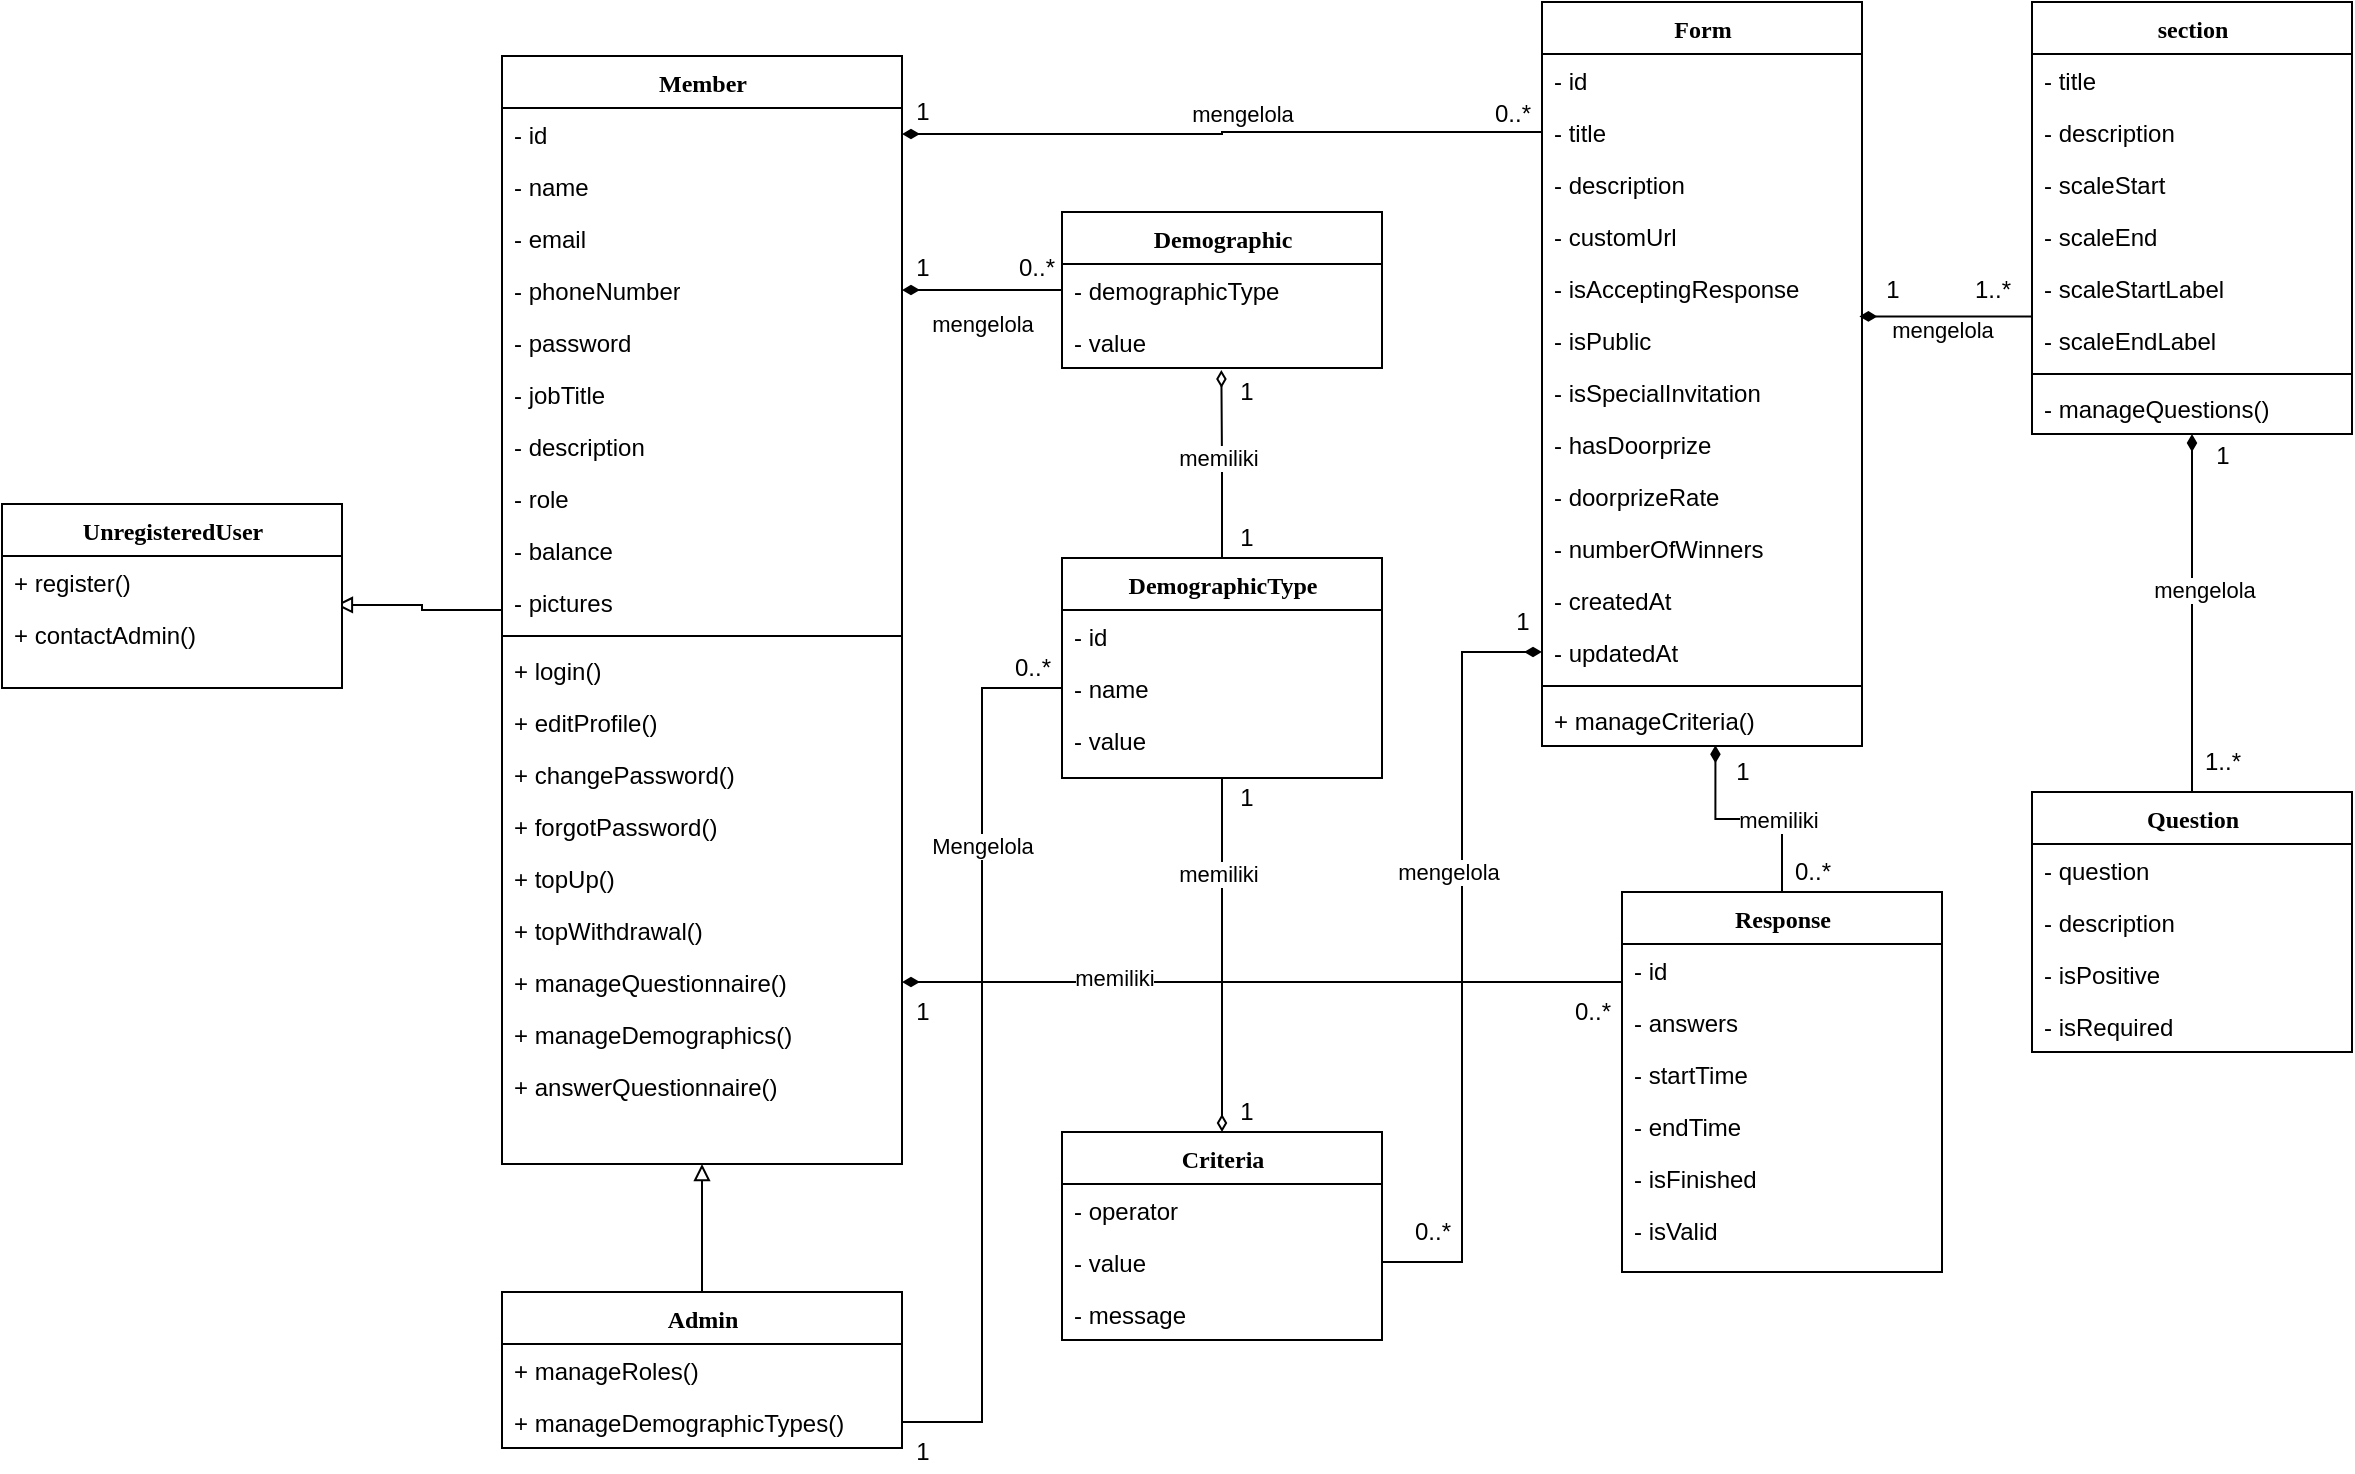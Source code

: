 <mxfile version="18.0.7" type="device"><diagram name="Page-1" id="9f46799a-70d6-7492-0946-bef42562c5a5"><mxGraphModel dx="1597" dy="842" grid="1" gridSize="10" guides="1" tooltips="1" connect="1" arrows="1" fold="1" page="1" pageScale="1" pageWidth="1100" pageHeight="850" background="none" math="0" shadow="0"><root><mxCell id="0"/><mxCell id="1" parent="0"/><mxCell id="FlgLJlY-ruqx4AWLyW_a-57" style="edgeStyle=orthogonalEdgeStyle;rounded=0;orthogonalLoop=1;jettySize=auto;html=1;entryX=0.982;entryY=-0.058;entryDx=0;entryDy=0;entryPerimeter=0;endArrow=block;endFill=0;" edge="1" parent="1" source="78961159f06e98e8-30" target="xIRFD48wpzMM45E4SxRX-60"><mxGeometry relative="1" as="geometry"/></mxCell><mxCell id="78961159f06e98e8-30" value="Member" style="swimlane;html=1;fontStyle=1;align=center;verticalAlign=top;childLayout=stackLayout;horizontal=1;startSize=26;horizontalStack=0;resizeParent=1;resizeLast=0;collapsible=1;marginBottom=0;swimlaneFillColor=#ffffff;rounded=0;shadow=0;comic=0;labelBackgroundColor=none;strokeWidth=1;fillColor=none;fontFamily=Verdana;fontSize=12" parent="1" vertex="1"><mxGeometry x="440" y="72" width="200" height="554" as="geometry"/></mxCell><mxCell id="78961159f06e98e8-31" value="- id" style="text;html=1;strokeColor=none;fillColor=none;align=left;verticalAlign=top;spacingLeft=4;spacingRight=4;whiteSpace=wrap;overflow=hidden;rotatable=0;points=[[0,0.5],[1,0.5]];portConstraint=eastwest;" parent="78961159f06e98e8-30" vertex="1"><mxGeometry y="26" width="200" height="26" as="geometry"/></mxCell><mxCell id="78961159f06e98e8-32" value="- name" style="text;html=1;strokeColor=none;fillColor=none;align=left;verticalAlign=top;spacingLeft=4;spacingRight=4;whiteSpace=wrap;overflow=hidden;rotatable=0;points=[[0,0.5],[1,0.5]];portConstraint=eastwest;" parent="78961159f06e98e8-30" vertex="1"><mxGeometry y="52" width="200" height="26" as="geometry"/></mxCell><mxCell id="78961159f06e98e8-33" value="- email" style="text;html=1;strokeColor=none;fillColor=none;align=left;verticalAlign=top;spacingLeft=4;spacingRight=4;whiteSpace=wrap;overflow=hidden;rotatable=0;points=[[0,0.5],[1,0.5]];portConstraint=eastwest;" parent="78961159f06e98e8-30" vertex="1"><mxGeometry y="78" width="200" height="26" as="geometry"/></mxCell><mxCell id="78961159f06e98e8-34" value="- phoneNumber" style="text;html=1;strokeColor=none;fillColor=none;align=left;verticalAlign=top;spacingLeft=4;spacingRight=4;whiteSpace=wrap;overflow=hidden;rotatable=0;points=[[0,0.5],[1,0.5]];portConstraint=eastwest;" parent="78961159f06e98e8-30" vertex="1"><mxGeometry y="104" width="200" height="26" as="geometry"/></mxCell><mxCell id="78961159f06e98e8-36" value="- password" style="text;html=1;strokeColor=none;fillColor=none;align=left;verticalAlign=top;spacingLeft=4;spacingRight=4;whiteSpace=wrap;overflow=hidden;rotatable=0;points=[[0,0.5],[1,0.5]];portConstraint=eastwest;" parent="78961159f06e98e8-30" vertex="1"><mxGeometry y="130" width="200" height="26" as="geometry"/></mxCell><mxCell id="DVW9rhjhDF8iY2z9avvk-1" value="- jobTitle" style="text;html=1;strokeColor=none;fillColor=none;align=left;verticalAlign=top;spacingLeft=4;spacingRight=4;whiteSpace=wrap;overflow=hidden;rotatable=0;points=[[0,0.5],[1,0.5]];portConstraint=eastwest;" parent="78961159f06e98e8-30" vertex="1"><mxGeometry y="156" width="200" height="26" as="geometry"/></mxCell><mxCell id="DVW9rhjhDF8iY2z9avvk-2" value="- description" style="text;html=1;strokeColor=none;fillColor=none;align=left;verticalAlign=top;spacingLeft=4;spacingRight=4;whiteSpace=wrap;overflow=hidden;rotatable=0;points=[[0,0.5],[1,0.5]];portConstraint=eastwest;" parent="78961159f06e98e8-30" vertex="1"><mxGeometry y="182" width="200" height="26" as="geometry"/></mxCell><mxCell id="xIRFD48wpzMM45E4SxRX-1" value="- role" style="text;html=1;strokeColor=none;fillColor=none;align=left;verticalAlign=top;spacingLeft=4;spacingRight=4;whiteSpace=wrap;overflow=hidden;rotatable=0;points=[[0,0.5],[1,0.5]];portConstraint=eastwest;" parent="78961159f06e98e8-30" vertex="1"><mxGeometry y="208" width="200" height="26" as="geometry"/></mxCell><mxCell id="78961159f06e98e8-37" value="- balance" style="text;html=1;strokeColor=none;fillColor=none;align=left;verticalAlign=top;spacingLeft=4;spacingRight=4;whiteSpace=wrap;overflow=hidden;rotatable=0;points=[[0,0.5],[1,0.5]];portConstraint=eastwest;" parent="78961159f06e98e8-30" vertex="1"><mxGeometry y="234" width="200" height="26" as="geometry"/></mxCell><mxCell id="DVW9rhjhDF8iY2z9avvk-8" value="- pictures" style="text;html=1;strokeColor=none;fillColor=none;align=left;verticalAlign=top;spacingLeft=4;spacingRight=4;whiteSpace=wrap;overflow=hidden;rotatable=0;points=[[0,0.5],[1,0.5]];portConstraint=eastwest;" parent="78961159f06e98e8-30" vertex="1"><mxGeometry y="260" width="200" height="26" as="geometry"/></mxCell><mxCell id="78961159f06e98e8-38" value="" style="line;html=1;strokeWidth=1;fillColor=none;align=left;verticalAlign=middle;spacingTop=-1;spacingLeft=3;spacingRight=3;rotatable=0;labelPosition=right;points=[];portConstraint=eastwest;" parent="78961159f06e98e8-30" vertex="1"><mxGeometry y="286" width="200" height="8" as="geometry"/></mxCell><mxCell id="DVW9rhjhDF8iY2z9avvk-21" value="+ login()" style="text;html=1;strokeColor=none;fillColor=none;align=left;verticalAlign=top;spacingLeft=4;spacingRight=4;whiteSpace=wrap;overflow=hidden;rotatable=0;points=[[0,0.5],[1,0.5]];portConstraint=eastwest;" parent="78961159f06e98e8-30" vertex="1"><mxGeometry y="294" width="200" height="26" as="geometry"/></mxCell><mxCell id="xIRFD48wpzMM45E4SxRX-63" value="+ editProfile()" style="text;html=1;strokeColor=none;fillColor=none;align=left;verticalAlign=top;spacingLeft=4;spacingRight=4;whiteSpace=wrap;overflow=hidden;rotatable=0;points=[[0,0.5],[1,0.5]];portConstraint=eastwest;" parent="78961159f06e98e8-30" vertex="1"><mxGeometry y="320" width="200" height="26" as="geometry"/></mxCell><mxCell id="DVW9rhjhDF8iY2z9avvk-9" value="+ changePassword()" style="text;html=1;strokeColor=none;fillColor=none;align=left;verticalAlign=top;spacingLeft=4;spacingRight=4;whiteSpace=wrap;overflow=hidden;rotatable=0;points=[[0,0.5],[1,0.5]];portConstraint=eastwest;" parent="78961159f06e98e8-30" vertex="1"><mxGeometry y="346" width="200" height="26" as="geometry"/></mxCell><mxCell id="DVW9rhjhDF8iY2z9avvk-10" value="+ forgotPassword()" style="text;html=1;strokeColor=none;fillColor=none;align=left;verticalAlign=top;spacingLeft=4;spacingRight=4;whiteSpace=wrap;overflow=hidden;rotatable=0;points=[[0,0.5],[1,0.5]];portConstraint=eastwest;" parent="78961159f06e98e8-30" vertex="1"><mxGeometry y="372" width="200" height="26" as="geometry"/></mxCell><mxCell id="78961159f06e98e8-39" value="+ topUp()" style="text;html=1;strokeColor=none;fillColor=none;align=left;verticalAlign=top;spacingLeft=4;spacingRight=4;whiteSpace=wrap;overflow=hidden;rotatable=0;points=[[0,0.5],[1,0.5]];portConstraint=eastwest;" parent="78961159f06e98e8-30" vertex="1"><mxGeometry y="398" width="200" height="26" as="geometry"/></mxCell><mxCell id="FlgLJlY-ruqx4AWLyW_a-55" value="+ topWithdrawal()" style="text;html=1;strokeColor=none;fillColor=none;align=left;verticalAlign=top;spacingLeft=4;spacingRight=4;whiteSpace=wrap;overflow=hidden;rotatable=0;points=[[0,0.5],[1,0.5]];portConstraint=eastwest;" vertex="1" parent="78961159f06e98e8-30"><mxGeometry y="424" width="200" height="26" as="geometry"/></mxCell><mxCell id="78961159f06e98e8-40" value="+ manageQuestionnaire()" style="text;html=1;strokeColor=none;fillColor=none;align=left;verticalAlign=top;spacingLeft=4;spacingRight=4;whiteSpace=wrap;overflow=hidden;rotatable=0;points=[[0,0.5],[1,0.5]];portConstraint=eastwest;" parent="78961159f06e98e8-30" vertex="1"><mxGeometry y="450" width="200" height="26" as="geometry"/></mxCell><mxCell id="xIRFD48wpzMM45E4SxRX-64" value="+ manageDemographics()" style="text;html=1;strokeColor=none;fillColor=none;align=left;verticalAlign=top;spacingLeft=4;spacingRight=4;whiteSpace=wrap;overflow=hidden;rotatable=0;points=[[0,0.5],[1,0.5]];portConstraint=eastwest;" parent="78961159f06e98e8-30" vertex="1"><mxGeometry y="476" width="200" height="26" as="geometry"/></mxCell><mxCell id="FlgLJlY-ruqx4AWLyW_a-68" value="+ answerQuestionnaire()" style="text;html=1;strokeColor=none;fillColor=none;align=left;verticalAlign=top;spacingLeft=4;spacingRight=4;whiteSpace=wrap;overflow=hidden;rotatable=0;points=[[0,0.5],[1,0.5]];portConstraint=eastwest;" vertex="1" parent="78961159f06e98e8-30"><mxGeometry y="502" width="200" height="26" as="geometry"/></mxCell><mxCell id="78961159f06e98e8-43" value="Form" style="swimlane;html=1;fontStyle=1;align=center;verticalAlign=top;childLayout=stackLayout;horizontal=1;startSize=26;horizontalStack=0;resizeParent=1;resizeLast=0;collapsible=1;marginBottom=0;swimlaneFillColor=#ffffff;rounded=0;shadow=0;comic=0;labelBackgroundColor=none;strokeWidth=1;fillColor=none;fontFamily=Verdana;fontSize=12" parent="1" vertex="1"><mxGeometry x="960" y="45" width="160" height="372" as="geometry"/></mxCell><mxCell id="78961159f06e98e8-44" value="- id" style="text;html=1;strokeColor=none;fillColor=none;align=left;verticalAlign=top;spacingLeft=4;spacingRight=4;whiteSpace=wrap;overflow=hidden;rotatable=0;points=[[0,0.5],[1,0.5]];portConstraint=eastwest;" parent="78961159f06e98e8-43" vertex="1"><mxGeometry y="26" width="160" height="26" as="geometry"/></mxCell><mxCell id="78961159f06e98e8-49" value="- title" style="text;html=1;strokeColor=none;fillColor=none;align=left;verticalAlign=top;spacingLeft=4;spacingRight=4;whiteSpace=wrap;overflow=hidden;rotatable=0;points=[[0,0.5],[1,0.5]];portConstraint=eastwest;" parent="78961159f06e98e8-43" vertex="1"><mxGeometry y="52" width="160" height="26" as="geometry"/></mxCell><mxCell id="78961159f06e98e8-50" value="- description" style="text;html=1;strokeColor=none;fillColor=none;align=left;verticalAlign=top;spacingLeft=4;spacingRight=4;whiteSpace=wrap;overflow=hidden;rotatable=0;points=[[0,0.5],[1,0.5]];portConstraint=eastwest;" parent="78961159f06e98e8-43" vertex="1"><mxGeometry y="78" width="160" height="26" as="geometry"/></mxCell><mxCell id="xIRFD48wpzMM45E4SxRX-3" value="- customUrl" style="text;html=1;strokeColor=none;fillColor=none;align=left;verticalAlign=top;spacingLeft=4;spacingRight=4;whiteSpace=wrap;overflow=hidden;rotatable=0;points=[[0,0.5],[1,0.5]];portConstraint=eastwest;" parent="78961159f06e98e8-43" vertex="1"><mxGeometry y="104" width="160" height="26" as="geometry"/></mxCell><mxCell id="xIRFD48wpzMM45E4SxRX-2" value="- isAcceptingResponse" style="text;html=1;strokeColor=none;fillColor=none;align=left;verticalAlign=top;spacingLeft=4;spacingRight=4;whiteSpace=wrap;overflow=hidden;rotatable=0;points=[[0,0.5],[1,0.5]];portConstraint=eastwest;" parent="78961159f06e98e8-43" vertex="1"><mxGeometry y="130" width="160" height="26" as="geometry"/></mxCell><mxCell id="xIRFD48wpzMM45E4SxRX-6" value="- isPublic" style="text;html=1;strokeColor=none;fillColor=none;align=left;verticalAlign=top;spacingLeft=4;spacingRight=4;whiteSpace=wrap;overflow=hidden;rotatable=0;points=[[0,0.5],[1,0.5]];portConstraint=eastwest;" parent="78961159f06e98e8-43" vertex="1"><mxGeometry y="156" width="160" height="26" as="geometry"/></mxCell><mxCell id="FlgLJlY-ruqx4AWLyW_a-32" value="- isSpecialInvitation" style="text;html=1;strokeColor=none;fillColor=none;align=left;verticalAlign=top;spacingLeft=4;spacingRight=4;whiteSpace=wrap;overflow=hidden;rotatable=0;points=[[0,0.5],[1,0.5]];portConstraint=eastwest;" vertex="1" parent="78961159f06e98e8-43"><mxGeometry y="182" width="160" height="26" as="geometry"/></mxCell><mxCell id="xIRFD48wpzMM45E4SxRX-8" value="- hasDoorprize" style="text;html=1;strokeColor=none;fillColor=none;align=left;verticalAlign=top;spacingLeft=4;spacingRight=4;whiteSpace=wrap;overflow=hidden;rotatable=0;points=[[0,0.5],[1,0.5]];portConstraint=eastwest;" parent="78961159f06e98e8-43" vertex="1"><mxGeometry y="208" width="160" height="26" as="geometry"/></mxCell><mxCell id="xIRFD48wpzMM45E4SxRX-11" value="- doorprizeRate" style="text;html=1;strokeColor=none;fillColor=none;align=left;verticalAlign=top;spacingLeft=4;spacingRight=4;whiteSpace=wrap;overflow=hidden;rotatable=0;points=[[0,0.5],[1,0.5]];portConstraint=eastwest;" parent="78961159f06e98e8-43" vertex="1"><mxGeometry y="234" width="160" height="26" as="geometry"/></mxCell><mxCell id="xIRFD48wpzMM45E4SxRX-9" value="- numberOfWinners" style="text;html=1;strokeColor=none;fillColor=none;align=left;verticalAlign=top;spacingLeft=4;spacingRight=4;whiteSpace=wrap;overflow=hidden;rotatable=0;points=[[0,0.5],[1,0.5]];portConstraint=eastwest;" parent="78961159f06e98e8-43" vertex="1"><mxGeometry y="260" width="160" height="26" as="geometry"/></mxCell><mxCell id="xIRFD48wpzMM45E4SxRX-10" value="- createdAt" style="text;html=1;strokeColor=none;fillColor=none;align=left;verticalAlign=top;spacingLeft=4;spacingRight=4;whiteSpace=wrap;overflow=hidden;rotatable=0;points=[[0,0.5],[1,0.5]];portConstraint=eastwest;" parent="78961159f06e98e8-43" vertex="1"><mxGeometry y="286" width="160" height="26" as="geometry"/></mxCell><mxCell id="xIRFD48wpzMM45E4SxRX-12" value="- updatedAt" style="text;html=1;strokeColor=none;fillColor=none;align=left;verticalAlign=top;spacingLeft=4;spacingRight=4;whiteSpace=wrap;overflow=hidden;rotatable=0;points=[[0,0.5],[1,0.5]];portConstraint=eastwest;" parent="78961159f06e98e8-43" vertex="1"><mxGeometry y="312" width="160" height="26" as="geometry"/></mxCell><mxCell id="78961159f06e98e8-51" value="" style="line;html=1;strokeWidth=1;fillColor=none;align=left;verticalAlign=middle;spacingTop=-1;spacingLeft=3;spacingRight=3;rotatable=0;labelPosition=right;points=[];portConstraint=eastwest;" parent="78961159f06e98e8-43" vertex="1"><mxGeometry y="338" width="160" height="8" as="geometry"/></mxCell><mxCell id="FlgLJlY-ruqx4AWLyW_a-46" value="+ manageCriteria()" style="text;html=1;strokeColor=none;fillColor=none;align=left;verticalAlign=top;spacingLeft=4;spacingRight=4;whiteSpace=wrap;overflow=hidden;rotatable=0;points=[[0,0.5],[1,0.5]];portConstraint=eastwest;" vertex="1" parent="78961159f06e98e8-43"><mxGeometry y="346" width="160" height="26" as="geometry"/></mxCell><mxCell id="78961159f06e98e8-69" value="Demographic" style="swimlane;html=1;fontStyle=1;align=center;verticalAlign=top;childLayout=stackLayout;horizontal=1;startSize=26;horizontalStack=0;resizeParent=1;resizeLast=0;collapsible=1;marginBottom=0;swimlaneFillColor=#ffffff;rounded=0;shadow=0;comic=0;labelBackgroundColor=none;strokeWidth=1;fillColor=none;fontFamily=Verdana;fontSize=12" parent="1" vertex="1"><mxGeometry x="720" y="150" width="160" height="78" as="geometry"/></mxCell><mxCell id="78961159f06e98e8-70" value="- demographicType" style="text;html=1;strokeColor=none;fillColor=none;align=left;verticalAlign=top;spacingLeft=4;spacingRight=4;whiteSpace=wrap;overflow=hidden;rotatable=0;points=[[0,0.5],[1,0.5]];portConstraint=eastwest;" parent="78961159f06e98e8-69" vertex="1"><mxGeometry y="26" width="160" height="26" as="geometry"/></mxCell><mxCell id="78961159f06e98e8-71" value="- value" style="text;html=1;strokeColor=none;fillColor=none;align=left;verticalAlign=top;spacingLeft=4;spacingRight=4;whiteSpace=wrap;overflow=hidden;rotatable=0;points=[[0,0.5],[1,0.5]];portConstraint=eastwest;" parent="78961159f06e98e8-69" vertex="1"><mxGeometry y="52" width="160" height="26" as="geometry"/></mxCell><mxCell id="FlgLJlY-ruqx4AWLyW_a-28" style="edgeStyle=orthogonalEdgeStyle;rounded=0;orthogonalLoop=1;jettySize=auto;html=1;entryX=0.5;entryY=1;entryDx=0;entryDy=0;endArrow=diamondThin;endFill=1;" edge="1" parent="1" source="78961159f06e98e8-82" target="78961159f06e98e8-108"><mxGeometry relative="1" as="geometry"/></mxCell><mxCell id="78961159f06e98e8-82" value="Question" style="swimlane;html=1;fontStyle=1;align=center;verticalAlign=top;childLayout=stackLayout;horizontal=1;startSize=26;horizontalStack=0;resizeParent=1;resizeLast=0;collapsible=1;marginBottom=0;swimlaneFillColor=#ffffff;rounded=0;shadow=0;comic=0;labelBackgroundColor=none;strokeWidth=1;fillColor=none;fontFamily=Verdana;fontSize=12" parent="1" vertex="1"><mxGeometry x="1205" y="440" width="160" height="130" as="geometry"/></mxCell><mxCell id="78961159f06e98e8-83" value="- question" style="text;html=1;strokeColor=none;fillColor=none;align=left;verticalAlign=top;spacingLeft=4;spacingRight=4;whiteSpace=wrap;overflow=hidden;rotatable=0;points=[[0,0.5],[1,0.5]];portConstraint=eastwest;" parent="78961159f06e98e8-82" vertex="1"><mxGeometry y="26" width="160" height="26" as="geometry"/></mxCell><mxCell id="DVW9rhjhDF8iY2z9avvk-44" value="- description" style="text;html=1;strokeColor=none;fillColor=none;align=left;verticalAlign=top;spacingLeft=4;spacingRight=4;whiteSpace=wrap;overflow=hidden;rotatable=0;points=[[0,0.5],[1,0.5]];portConstraint=eastwest;" parent="78961159f06e98e8-82" vertex="1"><mxGeometry y="52" width="160" height="26" as="geometry"/></mxCell><mxCell id="78961159f06e98e8-84" value="- isPositive" style="text;html=1;strokeColor=none;fillColor=none;align=left;verticalAlign=top;spacingLeft=4;spacingRight=4;whiteSpace=wrap;overflow=hidden;rotatable=0;points=[[0,0.5],[1,0.5]];portConstraint=eastwest;" parent="78961159f06e98e8-82" vertex="1"><mxGeometry y="78" width="160" height="26" as="geometry"/></mxCell><mxCell id="78961159f06e98e8-85" value="- isRequired" style="text;html=1;strokeColor=none;fillColor=none;align=left;verticalAlign=top;spacingLeft=4;spacingRight=4;whiteSpace=wrap;overflow=hidden;rotatable=0;points=[[0,0.5],[1,0.5]];portConstraint=eastwest;" parent="78961159f06e98e8-82" vertex="1"><mxGeometry y="104" width="160" height="26" as="geometry"/></mxCell><mxCell id="FlgLJlY-ruqx4AWLyW_a-24" style="edgeStyle=orthogonalEdgeStyle;rounded=0;orthogonalLoop=1;jettySize=auto;html=1;entryX=0.992;entryY=0.046;entryDx=0;entryDy=0;entryPerimeter=0;endArrow=diamondThin;endFill=1;" edge="1" parent="1" source="78961159f06e98e8-108" target="xIRFD48wpzMM45E4SxRX-6"><mxGeometry relative="1" as="geometry"><Array as="points"><mxPoint x="1220" y="202"/><mxPoint x="1220" y="202"/></Array></mxGeometry></mxCell><mxCell id="78961159f06e98e8-108" value="section" style="swimlane;html=1;fontStyle=1;align=center;verticalAlign=top;childLayout=stackLayout;horizontal=1;startSize=26;horizontalStack=0;resizeParent=1;resizeLast=0;collapsible=1;marginBottom=0;swimlaneFillColor=#ffffff;rounded=0;shadow=0;comic=0;labelBackgroundColor=none;strokeWidth=1;fillColor=none;fontFamily=Verdana;fontSize=12" parent="1" vertex="1"><mxGeometry x="1205" y="45" width="160" height="216" as="geometry"/></mxCell><mxCell id="78961159f06e98e8-109" value="- title" style="text;html=1;strokeColor=none;fillColor=none;align=left;verticalAlign=top;spacingLeft=4;spacingRight=4;whiteSpace=wrap;overflow=hidden;rotatable=0;points=[[0,0.5],[1,0.5]];portConstraint=eastwest;" parent="78961159f06e98e8-108" vertex="1"><mxGeometry y="26" width="160" height="26" as="geometry"/></mxCell><mxCell id="xIRFD48wpzMM45E4SxRX-13" value="- description" style="text;html=1;strokeColor=none;fillColor=none;align=left;verticalAlign=top;spacingLeft=4;spacingRight=4;whiteSpace=wrap;overflow=hidden;rotatable=0;points=[[0,0.5],[1,0.5]];portConstraint=eastwest;" parent="78961159f06e98e8-108" vertex="1"><mxGeometry y="52" width="160" height="26" as="geometry"/></mxCell><mxCell id="xIRFD48wpzMM45E4SxRX-14" value="- scaleStart" style="text;html=1;strokeColor=none;fillColor=none;align=left;verticalAlign=top;spacingLeft=4;spacingRight=4;whiteSpace=wrap;overflow=hidden;rotatable=0;points=[[0,0.5],[1,0.5]];portConstraint=eastwest;" parent="78961159f06e98e8-108" vertex="1"><mxGeometry y="78" width="160" height="26" as="geometry"/></mxCell><mxCell id="xIRFD48wpzMM45E4SxRX-16" value="- scaleEnd" style="text;html=1;strokeColor=none;fillColor=none;align=left;verticalAlign=top;spacingLeft=4;spacingRight=4;whiteSpace=wrap;overflow=hidden;rotatable=0;points=[[0,0.5],[1,0.5]];portConstraint=eastwest;" parent="78961159f06e98e8-108" vertex="1"><mxGeometry y="104" width="160" height="26" as="geometry"/></mxCell><mxCell id="xIRFD48wpzMM45E4SxRX-15" value="- scaleStartLabel" style="text;html=1;strokeColor=none;fillColor=none;align=left;verticalAlign=top;spacingLeft=4;spacingRight=4;whiteSpace=wrap;overflow=hidden;rotatable=0;points=[[0,0.5],[1,0.5]];portConstraint=eastwest;" parent="78961159f06e98e8-108" vertex="1"><mxGeometry y="130" width="160" height="26" as="geometry"/></mxCell><mxCell id="xIRFD48wpzMM45E4SxRX-17" value="- scaleEndLabel" style="text;html=1;strokeColor=none;fillColor=none;align=left;verticalAlign=top;spacingLeft=4;spacingRight=4;whiteSpace=wrap;overflow=hidden;rotatable=0;points=[[0,0.5],[1,0.5]];portConstraint=eastwest;" parent="78961159f06e98e8-108" vertex="1"><mxGeometry y="156" width="160" height="26" as="geometry"/></mxCell><mxCell id="78961159f06e98e8-116" value="" style="line;html=1;strokeWidth=1;fillColor=none;align=left;verticalAlign=middle;spacingTop=-1;spacingLeft=3;spacingRight=3;rotatable=0;labelPosition=right;points=[];portConstraint=eastwest;" parent="78961159f06e98e8-108" vertex="1"><mxGeometry y="182" width="160" height="8" as="geometry"/></mxCell><mxCell id="78961159f06e98e8-117" value="- manageQuestions()" style="text;html=1;strokeColor=none;fillColor=none;align=left;verticalAlign=top;spacingLeft=4;spacingRight=4;whiteSpace=wrap;overflow=hidden;rotatable=0;points=[[0,0.5],[1,0.5]];portConstraint=eastwest;" parent="78961159f06e98e8-108" vertex="1"><mxGeometry y="190" width="160" height="26" as="geometry"/></mxCell><mxCell id="FlgLJlY-ruqx4AWLyW_a-60" style="edgeStyle=orthogonalEdgeStyle;rounded=0;orthogonalLoop=1;jettySize=auto;html=1;entryX=1;entryY=0.5;entryDx=0;entryDy=0;endArrow=diamondThin;endFill=1;" edge="1" parent="1" source="xIRFD48wpzMM45E4SxRX-18" target="78961159f06e98e8-40"><mxGeometry relative="1" as="geometry"><Array as="points"><mxPoint x="900" y="535"/><mxPoint x="900" y="535"/></Array></mxGeometry></mxCell><mxCell id="FlgLJlY-ruqx4AWLyW_a-64" style="edgeStyle=orthogonalEdgeStyle;rounded=0;orthogonalLoop=1;jettySize=auto;html=1;entryX=0.542;entryY=0.985;entryDx=0;entryDy=0;entryPerimeter=0;endArrow=diamondThin;endFill=1;" edge="1" parent="1" source="xIRFD48wpzMM45E4SxRX-18" target="FlgLJlY-ruqx4AWLyW_a-46"><mxGeometry relative="1" as="geometry"/></mxCell><mxCell id="xIRFD48wpzMM45E4SxRX-18" value="Response" style="swimlane;html=1;fontStyle=1;align=center;verticalAlign=top;childLayout=stackLayout;horizontal=1;startSize=26;horizontalStack=0;resizeParent=1;resizeLast=0;collapsible=1;marginBottom=0;swimlaneFillColor=#ffffff;rounded=0;shadow=0;comic=0;labelBackgroundColor=none;strokeWidth=1;fillColor=none;fontFamily=Verdana;fontSize=12" parent="1" vertex="1"><mxGeometry x="1000" y="490" width="160" height="190" as="geometry"/></mxCell><mxCell id="xIRFD48wpzMM45E4SxRX-19" value="- id" style="text;html=1;strokeColor=none;fillColor=none;align=left;verticalAlign=top;spacingLeft=4;spacingRight=4;whiteSpace=wrap;overflow=hidden;rotatable=0;points=[[0,0.5],[1,0.5]];portConstraint=eastwest;" parent="xIRFD48wpzMM45E4SxRX-18" vertex="1"><mxGeometry y="26" width="160" height="26" as="geometry"/></mxCell><mxCell id="DVW9rhjhDF8iY2z9avvk-20" value="- answers" style="text;html=1;strokeColor=none;fillColor=none;align=left;verticalAlign=top;spacingLeft=4;spacingRight=4;whiteSpace=wrap;overflow=hidden;rotatable=0;points=[[0,0.5],[1,0.5]];portConstraint=eastwest;" parent="xIRFD48wpzMM45E4SxRX-18" vertex="1"><mxGeometry y="52" width="160" height="26" as="geometry"/></mxCell><mxCell id="xIRFD48wpzMM45E4SxRX-22" value="- startTime" style="text;html=1;strokeColor=none;fillColor=none;align=left;verticalAlign=top;spacingLeft=4;spacingRight=4;whiteSpace=wrap;overflow=hidden;rotatable=0;points=[[0,0.5],[1,0.5]];portConstraint=eastwest;" parent="xIRFD48wpzMM45E4SxRX-18" vertex="1"><mxGeometry y="78" width="160" height="26" as="geometry"/></mxCell><mxCell id="xIRFD48wpzMM45E4SxRX-27" value="- endTime" style="text;html=1;strokeColor=none;fillColor=none;align=left;verticalAlign=top;spacingLeft=4;spacingRight=4;whiteSpace=wrap;overflow=hidden;rotatable=0;points=[[0,0.5],[1,0.5]];portConstraint=eastwest;" parent="xIRFD48wpzMM45E4SxRX-18" vertex="1"><mxGeometry y="104" width="160" height="26" as="geometry"/></mxCell><mxCell id="xIRFD48wpzMM45E4SxRX-28" value="- isFinished" style="text;html=1;strokeColor=none;fillColor=none;align=left;verticalAlign=top;spacingLeft=4;spacingRight=4;whiteSpace=wrap;overflow=hidden;rotatable=0;points=[[0,0.5],[1,0.5]];portConstraint=eastwest;" parent="xIRFD48wpzMM45E4SxRX-18" vertex="1"><mxGeometry y="130" width="160" height="26" as="geometry"/></mxCell><mxCell id="xIRFD48wpzMM45E4SxRX-30" value="- isValid" style="text;html=1;strokeColor=none;fillColor=none;align=left;verticalAlign=top;spacingLeft=4;spacingRight=4;whiteSpace=wrap;overflow=hidden;rotatable=0;points=[[0,0.5],[1,0.5]];portConstraint=eastwest;" parent="xIRFD48wpzMM45E4SxRX-18" vertex="1"><mxGeometry y="156" width="160" height="26" as="geometry"/></mxCell><mxCell id="DVW9rhjhDF8iY2z9avvk-37" value="" style="line;html=1;strokeWidth=1;fillColor=none;align=left;verticalAlign=middle;spacingTop=-1;spacingLeft=3;spacingRight=3;rotatable=0;labelPosition=right;points=[];portConstraint=eastwest;" parent="xIRFD48wpzMM45E4SxRX-18" vertex="1"><mxGeometry y="182" width="160" as="geometry"/></mxCell><mxCell id="xIRFD48wpzMM45E4SxRX-50" value="UnregisteredUser" style="swimlane;html=1;fontStyle=1;align=center;verticalAlign=top;childLayout=stackLayout;horizontal=1;startSize=26;horizontalStack=0;resizeParent=1;resizeLast=0;collapsible=1;marginBottom=0;swimlaneFillColor=#ffffff;rounded=0;shadow=0;comic=0;labelBackgroundColor=none;strokeWidth=1;fillColor=none;fontFamily=Verdana;fontSize=12" parent="1" vertex="1"><mxGeometry x="190" y="296" width="170" height="92" as="geometry"/></mxCell><mxCell id="xIRFD48wpzMM45E4SxRX-59" value="+ register()" style="text;html=1;strokeColor=none;fillColor=none;align=left;verticalAlign=top;spacingLeft=4;spacingRight=4;whiteSpace=wrap;overflow=hidden;rotatable=0;points=[[0,0.5],[1,0.5]];portConstraint=eastwest;" parent="xIRFD48wpzMM45E4SxRX-50" vertex="1"><mxGeometry y="26" width="170" height="26" as="geometry"/></mxCell><mxCell id="xIRFD48wpzMM45E4SxRX-60" value="+ contactAdmin()" style="text;html=1;strokeColor=none;fillColor=none;align=left;verticalAlign=top;spacingLeft=4;spacingRight=4;whiteSpace=wrap;overflow=hidden;rotatable=0;points=[[0,0.5],[1,0.5]];portConstraint=eastwest;" parent="xIRFD48wpzMM45E4SxRX-50" vertex="1"><mxGeometry y="52" width="170" height="26" as="geometry"/></mxCell><mxCell id="FlgLJlY-ruqx4AWLyW_a-38" style="edgeStyle=orthogonalEdgeStyle;rounded=0;orthogonalLoop=1;jettySize=auto;html=1;entryX=0.5;entryY=1;entryDx=0;entryDy=0;endArrow=block;endFill=0;" edge="1" parent="1" source="xIRFD48wpzMM45E4SxRX-66" target="78961159f06e98e8-30"><mxGeometry relative="1" as="geometry"/></mxCell><mxCell id="xIRFD48wpzMM45E4SxRX-66" value="Admin" style="swimlane;html=1;fontStyle=1;align=center;verticalAlign=top;childLayout=stackLayout;horizontal=1;startSize=26;horizontalStack=0;resizeParent=1;resizeLast=0;collapsible=1;marginBottom=0;swimlaneFillColor=#ffffff;rounded=0;shadow=0;comic=0;labelBackgroundColor=none;strokeWidth=1;fillColor=none;fontFamily=Verdana;fontSize=12" parent="1" vertex="1"><mxGeometry x="440" y="690" width="200" height="78" as="geometry"/></mxCell><mxCell id="FlgLJlY-ruqx4AWLyW_a-45" value="+ manageRoles()" style="text;html=1;strokeColor=none;fillColor=none;align=left;verticalAlign=top;spacingLeft=4;spacingRight=4;whiteSpace=wrap;overflow=hidden;rotatable=0;points=[[0,0.5],[1,0.5]];portConstraint=eastwest;" vertex="1" parent="xIRFD48wpzMM45E4SxRX-66"><mxGeometry y="26" width="200" height="26" as="geometry"/></mxCell><mxCell id="xIRFD48wpzMM45E4SxRX-76" value="+ manageDemographicTypes()" style="text;html=1;strokeColor=none;fillColor=none;align=left;verticalAlign=top;spacingLeft=4;spacingRight=4;whiteSpace=wrap;overflow=hidden;rotatable=0;points=[[0,0.5],[1,0.5]];portConstraint=eastwest;" parent="xIRFD48wpzMM45E4SxRX-66" vertex="1"><mxGeometry y="52" width="200" height="26" as="geometry"/></mxCell><mxCell id="DVW9rhjhDF8iY2z9avvk-24" value="Criteria" style="swimlane;html=1;fontStyle=1;align=center;verticalAlign=top;childLayout=stackLayout;horizontal=1;startSize=26;horizontalStack=0;resizeParent=1;resizeLast=0;collapsible=1;marginBottom=0;swimlaneFillColor=#ffffff;rounded=0;shadow=0;comic=0;labelBackgroundColor=none;strokeWidth=1;fillColor=none;fontFamily=Verdana;fontSize=12" parent="1" vertex="1"><mxGeometry x="720" y="610" width="160" height="104" as="geometry"/></mxCell><mxCell id="DVW9rhjhDF8iY2z9avvk-26" value="- operator" style="text;html=1;strokeColor=none;fillColor=none;align=left;verticalAlign=top;spacingLeft=4;spacingRight=4;whiteSpace=wrap;overflow=hidden;rotatable=0;points=[[0,0.5],[1,0.5]];portConstraint=eastwest;" parent="DVW9rhjhDF8iY2z9avvk-24" vertex="1"><mxGeometry y="26" width="160" height="26" as="geometry"/></mxCell><mxCell id="DVW9rhjhDF8iY2z9avvk-27" value="- value" style="text;html=1;strokeColor=none;fillColor=none;align=left;verticalAlign=top;spacingLeft=4;spacingRight=4;whiteSpace=wrap;overflow=hidden;rotatable=0;points=[[0,0.5],[1,0.5]];portConstraint=eastwest;" parent="DVW9rhjhDF8iY2z9avvk-24" vertex="1"><mxGeometry y="52" width="160" height="26" as="geometry"/></mxCell><mxCell id="DVW9rhjhDF8iY2z9avvk-31" value="- message" style="text;html=1;strokeColor=none;fillColor=none;align=left;verticalAlign=top;spacingLeft=4;spacingRight=4;whiteSpace=wrap;overflow=hidden;rotatable=0;points=[[0,0.5],[1,0.5]];portConstraint=eastwest;" parent="DVW9rhjhDF8iY2z9avvk-24" vertex="1"><mxGeometry y="78" width="160" height="26" as="geometry"/></mxCell><mxCell id="FlgLJlY-ruqx4AWLyW_a-1" style="edgeStyle=orthogonalEdgeStyle;rounded=0;orthogonalLoop=1;jettySize=auto;html=1;entryX=0.498;entryY=1.038;entryDx=0;entryDy=0;entryPerimeter=0;endArrow=diamondThin;endFill=0;" edge="1" parent="1" source="DVW9rhjhDF8iY2z9avvk-3" target="78961159f06e98e8-71"><mxGeometry relative="1" as="geometry"/></mxCell><mxCell id="FlgLJlY-ruqx4AWLyW_a-2" style="edgeStyle=orthogonalEdgeStyle;rounded=0;orthogonalLoop=1;jettySize=auto;html=1;entryX=0.5;entryY=0;entryDx=0;entryDy=0;endArrow=diamondThin;endFill=0;" edge="1" parent="1" source="DVW9rhjhDF8iY2z9avvk-3" target="DVW9rhjhDF8iY2z9avvk-24"><mxGeometry relative="1" as="geometry"/></mxCell><mxCell id="DVW9rhjhDF8iY2z9avvk-3" value="DemographicType" style="swimlane;html=1;fontStyle=1;align=center;verticalAlign=top;childLayout=stackLayout;horizontal=1;startSize=26;horizontalStack=0;resizeParent=1;resizeLast=0;collapsible=1;marginBottom=0;swimlaneFillColor=#ffffff;rounded=0;shadow=0;comic=0;labelBackgroundColor=none;strokeWidth=1;fillColor=none;fontFamily=Verdana;fontSize=12" parent="1" vertex="1"><mxGeometry x="720" y="323" width="160" height="110" as="geometry"/></mxCell><mxCell id="DVW9rhjhDF8iY2z9avvk-4" value="- id" style="text;html=1;strokeColor=none;fillColor=none;align=left;verticalAlign=top;spacingLeft=4;spacingRight=4;whiteSpace=wrap;overflow=hidden;rotatable=0;points=[[0,0.5],[1,0.5]];portConstraint=eastwest;" parent="DVW9rhjhDF8iY2z9avvk-3" vertex="1"><mxGeometry y="26" width="160" height="26" as="geometry"/></mxCell><mxCell id="DVW9rhjhDF8iY2z9avvk-5" value="- name" style="text;html=1;strokeColor=none;fillColor=none;align=left;verticalAlign=top;spacingLeft=4;spacingRight=4;whiteSpace=wrap;overflow=hidden;rotatable=0;points=[[0,0.5],[1,0.5]];portConstraint=eastwest;" parent="DVW9rhjhDF8iY2z9avvk-3" vertex="1"><mxGeometry y="52" width="160" height="26" as="geometry"/></mxCell><mxCell id="DVW9rhjhDF8iY2z9avvk-6" value="- value" style="text;html=1;strokeColor=none;fillColor=none;align=left;verticalAlign=top;spacingLeft=4;spacingRight=4;whiteSpace=wrap;overflow=hidden;rotatable=0;points=[[0,0.5],[1,0.5]];portConstraint=eastwest;" parent="DVW9rhjhDF8iY2z9avvk-3" vertex="1"><mxGeometry y="78" width="160" height="26" as="geometry"/></mxCell><mxCell id="Zy27HQ5BUno_NGsfQYjL-2" style="edgeStyle=orthogonalEdgeStyle;rounded=0;orthogonalLoop=1;jettySize=auto;html=1;entryX=1;entryY=0.5;entryDx=0;entryDy=0;endArrow=diamondThin;endFill=1;" parent="1" source="78961159f06e98e8-70" target="78961159f06e98e8-34" edge="1"><mxGeometry relative="1" as="geometry"/></mxCell><mxCell id="Zy27HQ5BUno_NGsfQYjL-3" value="1" style="text;html=1;align=center;verticalAlign=middle;resizable=0;points=[];autosize=1;strokeColor=none;fillColor=none;" parent="1" vertex="1"><mxGeometry x="640" y="168" width="20" height="20" as="geometry"/></mxCell><mxCell id="Zy27HQ5BUno_NGsfQYjL-4" value="0..*" style="text;html=1;align=center;verticalAlign=middle;resizable=0;points=[];autosize=1;strokeColor=none;fillColor=none;" parent="1" vertex="1"><mxGeometry x="692" y="167.5" width="30" height="20" as="geometry"/></mxCell><mxCell id="FlgLJlY-ruqx4AWLyW_a-3" value="1" style="text;html=1;align=center;verticalAlign=middle;resizable=0;points=[];autosize=1;strokeColor=none;fillColor=none;" vertex="1" parent="1"><mxGeometry x="802" y="230" width="20" height="20" as="geometry"/></mxCell><mxCell id="FlgLJlY-ruqx4AWLyW_a-5" value="1" style="text;html=1;align=center;verticalAlign=middle;resizable=0;points=[];autosize=1;strokeColor=none;fillColor=none;" vertex="1" parent="1"><mxGeometry x="802" y="303" width="20" height="20" as="geometry"/></mxCell><mxCell id="FlgLJlY-ruqx4AWLyW_a-6" value="1" style="text;html=1;align=center;verticalAlign=middle;resizable=0;points=[];autosize=1;strokeColor=none;fillColor=none;" vertex="1" parent="1"><mxGeometry x="802" y="433" width="20" height="20" as="geometry"/></mxCell><mxCell id="FlgLJlY-ruqx4AWLyW_a-7" value="1" style="text;html=1;align=center;verticalAlign=middle;resizable=0;points=[];autosize=1;strokeColor=none;fillColor=none;" vertex="1" parent="1"><mxGeometry x="802" y="590" width="20" height="20" as="geometry"/></mxCell><mxCell id="FlgLJlY-ruqx4AWLyW_a-8" style="edgeStyle=orthogonalEdgeStyle;rounded=0;orthogonalLoop=1;jettySize=auto;html=1;entryX=1;entryY=0.5;entryDx=0;entryDy=0;endArrow=diamondThin;endFill=1;" edge="1" parent="1" source="78961159f06e98e8-49" target="78961159f06e98e8-31"><mxGeometry relative="1" as="geometry"/></mxCell><mxCell id="FlgLJlY-ruqx4AWLyW_a-10" value="0..*" style="text;html=1;align=center;verticalAlign=middle;resizable=0;points=[];autosize=1;strokeColor=none;fillColor=none;" vertex="1" parent="1"><mxGeometry x="930" y="91" width="30" height="20" as="geometry"/></mxCell><mxCell id="FlgLJlY-ruqx4AWLyW_a-11" value="1" style="text;html=1;align=center;verticalAlign=middle;resizable=0;points=[];autosize=1;strokeColor=none;fillColor=none;" vertex="1" parent="1"><mxGeometry x="640" y="90" width="20" height="20" as="geometry"/></mxCell><mxCell id="FlgLJlY-ruqx4AWLyW_a-25" value="mengelola" style="edgeLabel;html=1;align=center;verticalAlign=middle;resizable=0;points=[];" vertex="1" connectable="0" parent="1"><mxGeometry x="811.997" y="100" as="geometry"><mxPoint x="-2" y="1" as="offset"/></mxGeometry></mxCell><mxCell id="FlgLJlY-ruqx4AWLyW_a-26" value="1" style="text;html=1;align=center;verticalAlign=middle;resizable=0;points=[];autosize=1;strokeColor=none;fillColor=none;" vertex="1" parent="1"><mxGeometry x="1125" y="179" width="20" height="20" as="geometry"/></mxCell><mxCell id="FlgLJlY-ruqx4AWLyW_a-27" value="1..*" style="text;html=1;align=center;verticalAlign=middle;resizable=0;points=[];autosize=1;strokeColor=none;fillColor=none;" vertex="1" parent="1"><mxGeometry x="1170" y="179" width="30" height="20" as="geometry"/></mxCell><mxCell id="FlgLJlY-ruqx4AWLyW_a-30" value="1..*" style="text;html=1;align=center;verticalAlign=middle;resizable=0;points=[];autosize=1;strokeColor=none;fillColor=none;" vertex="1" parent="1"><mxGeometry x="1285" y="415" width="30" height="20" as="geometry"/></mxCell><mxCell id="FlgLJlY-ruqx4AWLyW_a-31" value="1" style="text;html=1;align=center;verticalAlign=middle;resizable=0;points=[];autosize=1;strokeColor=none;fillColor=none;" vertex="1" parent="1"><mxGeometry x="1290" y="262" width="20" height="20" as="geometry"/></mxCell><mxCell id="FlgLJlY-ruqx4AWLyW_a-34" value="mengelola" style="edgeLabel;html=1;align=center;verticalAlign=middle;resizable=0;points=[];" vertex="1" connectable="0" parent="1"><mxGeometry x="667.997" y="209" as="geometry"><mxPoint x="12" y="-3" as="offset"/></mxGeometry></mxCell><mxCell id="FlgLJlY-ruqx4AWLyW_a-35" value="memiliki" style="edgeLabel;html=1;align=center;verticalAlign=middle;resizable=0;points=[];" vertex="1" connectable="0" parent="1"><mxGeometry x="799.997" y="272" as="geometry"><mxPoint x="-2" y="1" as="offset"/></mxGeometry></mxCell><mxCell id="FlgLJlY-ruqx4AWLyW_a-36" value="memiliki" style="edgeLabel;html=1;align=center;verticalAlign=middle;resizable=0;points=[];" vertex="1" connectable="0" parent="1"><mxGeometry x="799.997" y="480" as="geometry"><mxPoint x="-2" y="1" as="offset"/></mxGeometry></mxCell><mxCell id="FlgLJlY-ruqx4AWLyW_a-39" style="edgeStyle=orthogonalEdgeStyle;rounded=0;orthogonalLoop=1;jettySize=auto;html=1;entryX=1;entryY=0.5;entryDx=0;entryDy=0;endArrow=none;endFill=0;" edge="1" parent="1" source="DVW9rhjhDF8iY2z9avvk-5" target="xIRFD48wpzMM45E4SxRX-76"><mxGeometry relative="1" as="geometry"/></mxCell><mxCell id="FlgLJlY-ruqx4AWLyW_a-40" value="Mengelola" style="edgeLabel;html=1;align=center;verticalAlign=middle;resizable=0;points=[];" vertex="1" connectable="0" parent="FlgLJlY-ruqx4AWLyW_a-39"><mxGeometry x="-0.082" y="-1" relative="1" as="geometry"><mxPoint x="1" y="-86" as="offset"/></mxGeometry></mxCell><mxCell id="FlgLJlY-ruqx4AWLyW_a-41" value="1" style="text;html=1;align=center;verticalAlign=middle;resizable=0;points=[];autosize=1;strokeColor=none;fillColor=none;" vertex="1" parent="1"><mxGeometry x="640" y="760" width="20" height="20" as="geometry"/></mxCell><mxCell id="FlgLJlY-ruqx4AWLyW_a-42" value="0..*" style="text;html=1;align=center;verticalAlign=middle;resizable=0;points=[];autosize=1;strokeColor=none;fillColor=none;" vertex="1" parent="1"><mxGeometry x="690" y="368" width="30" height="20" as="geometry"/></mxCell><mxCell id="FlgLJlY-ruqx4AWLyW_a-50" style="edgeStyle=orthogonalEdgeStyle;rounded=0;orthogonalLoop=1;jettySize=auto;html=1;entryX=0;entryY=0.5;entryDx=0;entryDy=0;endArrow=diamondThin;endFill=1;" edge="1" parent="1" source="DVW9rhjhDF8iY2z9avvk-27" target="xIRFD48wpzMM45E4SxRX-12"><mxGeometry relative="1" as="geometry"/></mxCell><mxCell id="FlgLJlY-ruqx4AWLyW_a-51" value="1" style="text;html=1;align=center;verticalAlign=middle;resizable=0;points=[];autosize=1;strokeColor=none;fillColor=none;" vertex="1" parent="1"><mxGeometry x="940" y="345" width="20" height="20" as="geometry"/></mxCell><mxCell id="FlgLJlY-ruqx4AWLyW_a-52" value="0..*" style="text;html=1;align=center;verticalAlign=middle;resizable=0;points=[];autosize=1;strokeColor=none;fillColor=none;" vertex="1" parent="1"><mxGeometry x="890" y="650" width="30" height="20" as="geometry"/></mxCell><mxCell id="FlgLJlY-ruqx4AWLyW_a-53" value="mengelola" style="edgeLabel;html=1;align=center;verticalAlign=middle;resizable=0;points=[];" vertex="1" connectable="0" parent="1"><mxGeometry x="919.997" y="480" as="geometry"><mxPoint x="-7" as="offset"/></mxGeometry></mxCell><mxCell id="FlgLJlY-ruqx4AWLyW_a-54" value="mengelola" style="edgeLabel;html=1;align=center;verticalAlign=middle;resizable=0;points=[];" vertex="1" connectable="0" parent="1"><mxGeometry x="818.997" y="120" as="geometry"><mxPoint x="341" y="89" as="offset"/></mxGeometry></mxCell><mxCell id="FlgLJlY-ruqx4AWLyW_a-58" value="mengelola" style="edgeLabel;html=1;align=center;verticalAlign=middle;resizable=0;points=[];" vertex="1" connectable="0" parent="1"><mxGeometry x="949.997" y="250" as="geometry"><mxPoint x="341" y="89" as="offset"/></mxGeometry></mxCell><mxCell id="FlgLJlY-ruqx4AWLyW_a-61" value="0..*" style="text;html=1;align=center;verticalAlign=middle;resizable=0;points=[];autosize=1;strokeColor=none;fillColor=none;" vertex="1" parent="1"><mxGeometry x="970" y="540" width="30" height="20" as="geometry"/></mxCell><mxCell id="FlgLJlY-ruqx4AWLyW_a-62" value="1" style="text;html=1;align=center;verticalAlign=middle;resizable=0;points=[];autosize=1;strokeColor=none;fillColor=none;" vertex="1" parent="1"><mxGeometry x="640" y="540" width="20" height="20" as="geometry"/></mxCell><mxCell id="FlgLJlY-ruqx4AWLyW_a-63" value="memiliki" style="edgeLabel;html=1;align=center;verticalAlign=middle;resizable=0;points=[];" vertex="1" connectable="0" parent="1"><mxGeometry x="747.997" y="532" as="geometry"><mxPoint x="-2" y="1" as="offset"/></mxGeometry></mxCell><mxCell id="FlgLJlY-ruqx4AWLyW_a-65" value="memiliki" style="edgeLabel;html=1;align=center;verticalAlign=middle;resizable=0;points=[];" vertex="1" connectable="0" parent="1"><mxGeometry x="1079.997" y="453" as="geometry"><mxPoint x="-2" y="1" as="offset"/></mxGeometry></mxCell><mxCell id="FlgLJlY-ruqx4AWLyW_a-66" value="0..*" style="text;html=1;align=center;verticalAlign=middle;resizable=0;points=[];autosize=1;strokeColor=none;fillColor=none;" vertex="1" parent="1"><mxGeometry x="1080" y="470" width="30" height="20" as="geometry"/></mxCell><mxCell id="FlgLJlY-ruqx4AWLyW_a-67" value="1" style="text;html=1;align=center;verticalAlign=middle;resizable=0;points=[];autosize=1;strokeColor=none;fillColor=none;" vertex="1" parent="1"><mxGeometry x="1050" y="420" width="20" height="20" as="geometry"/></mxCell></root></mxGraphModel></diagram></mxfile>